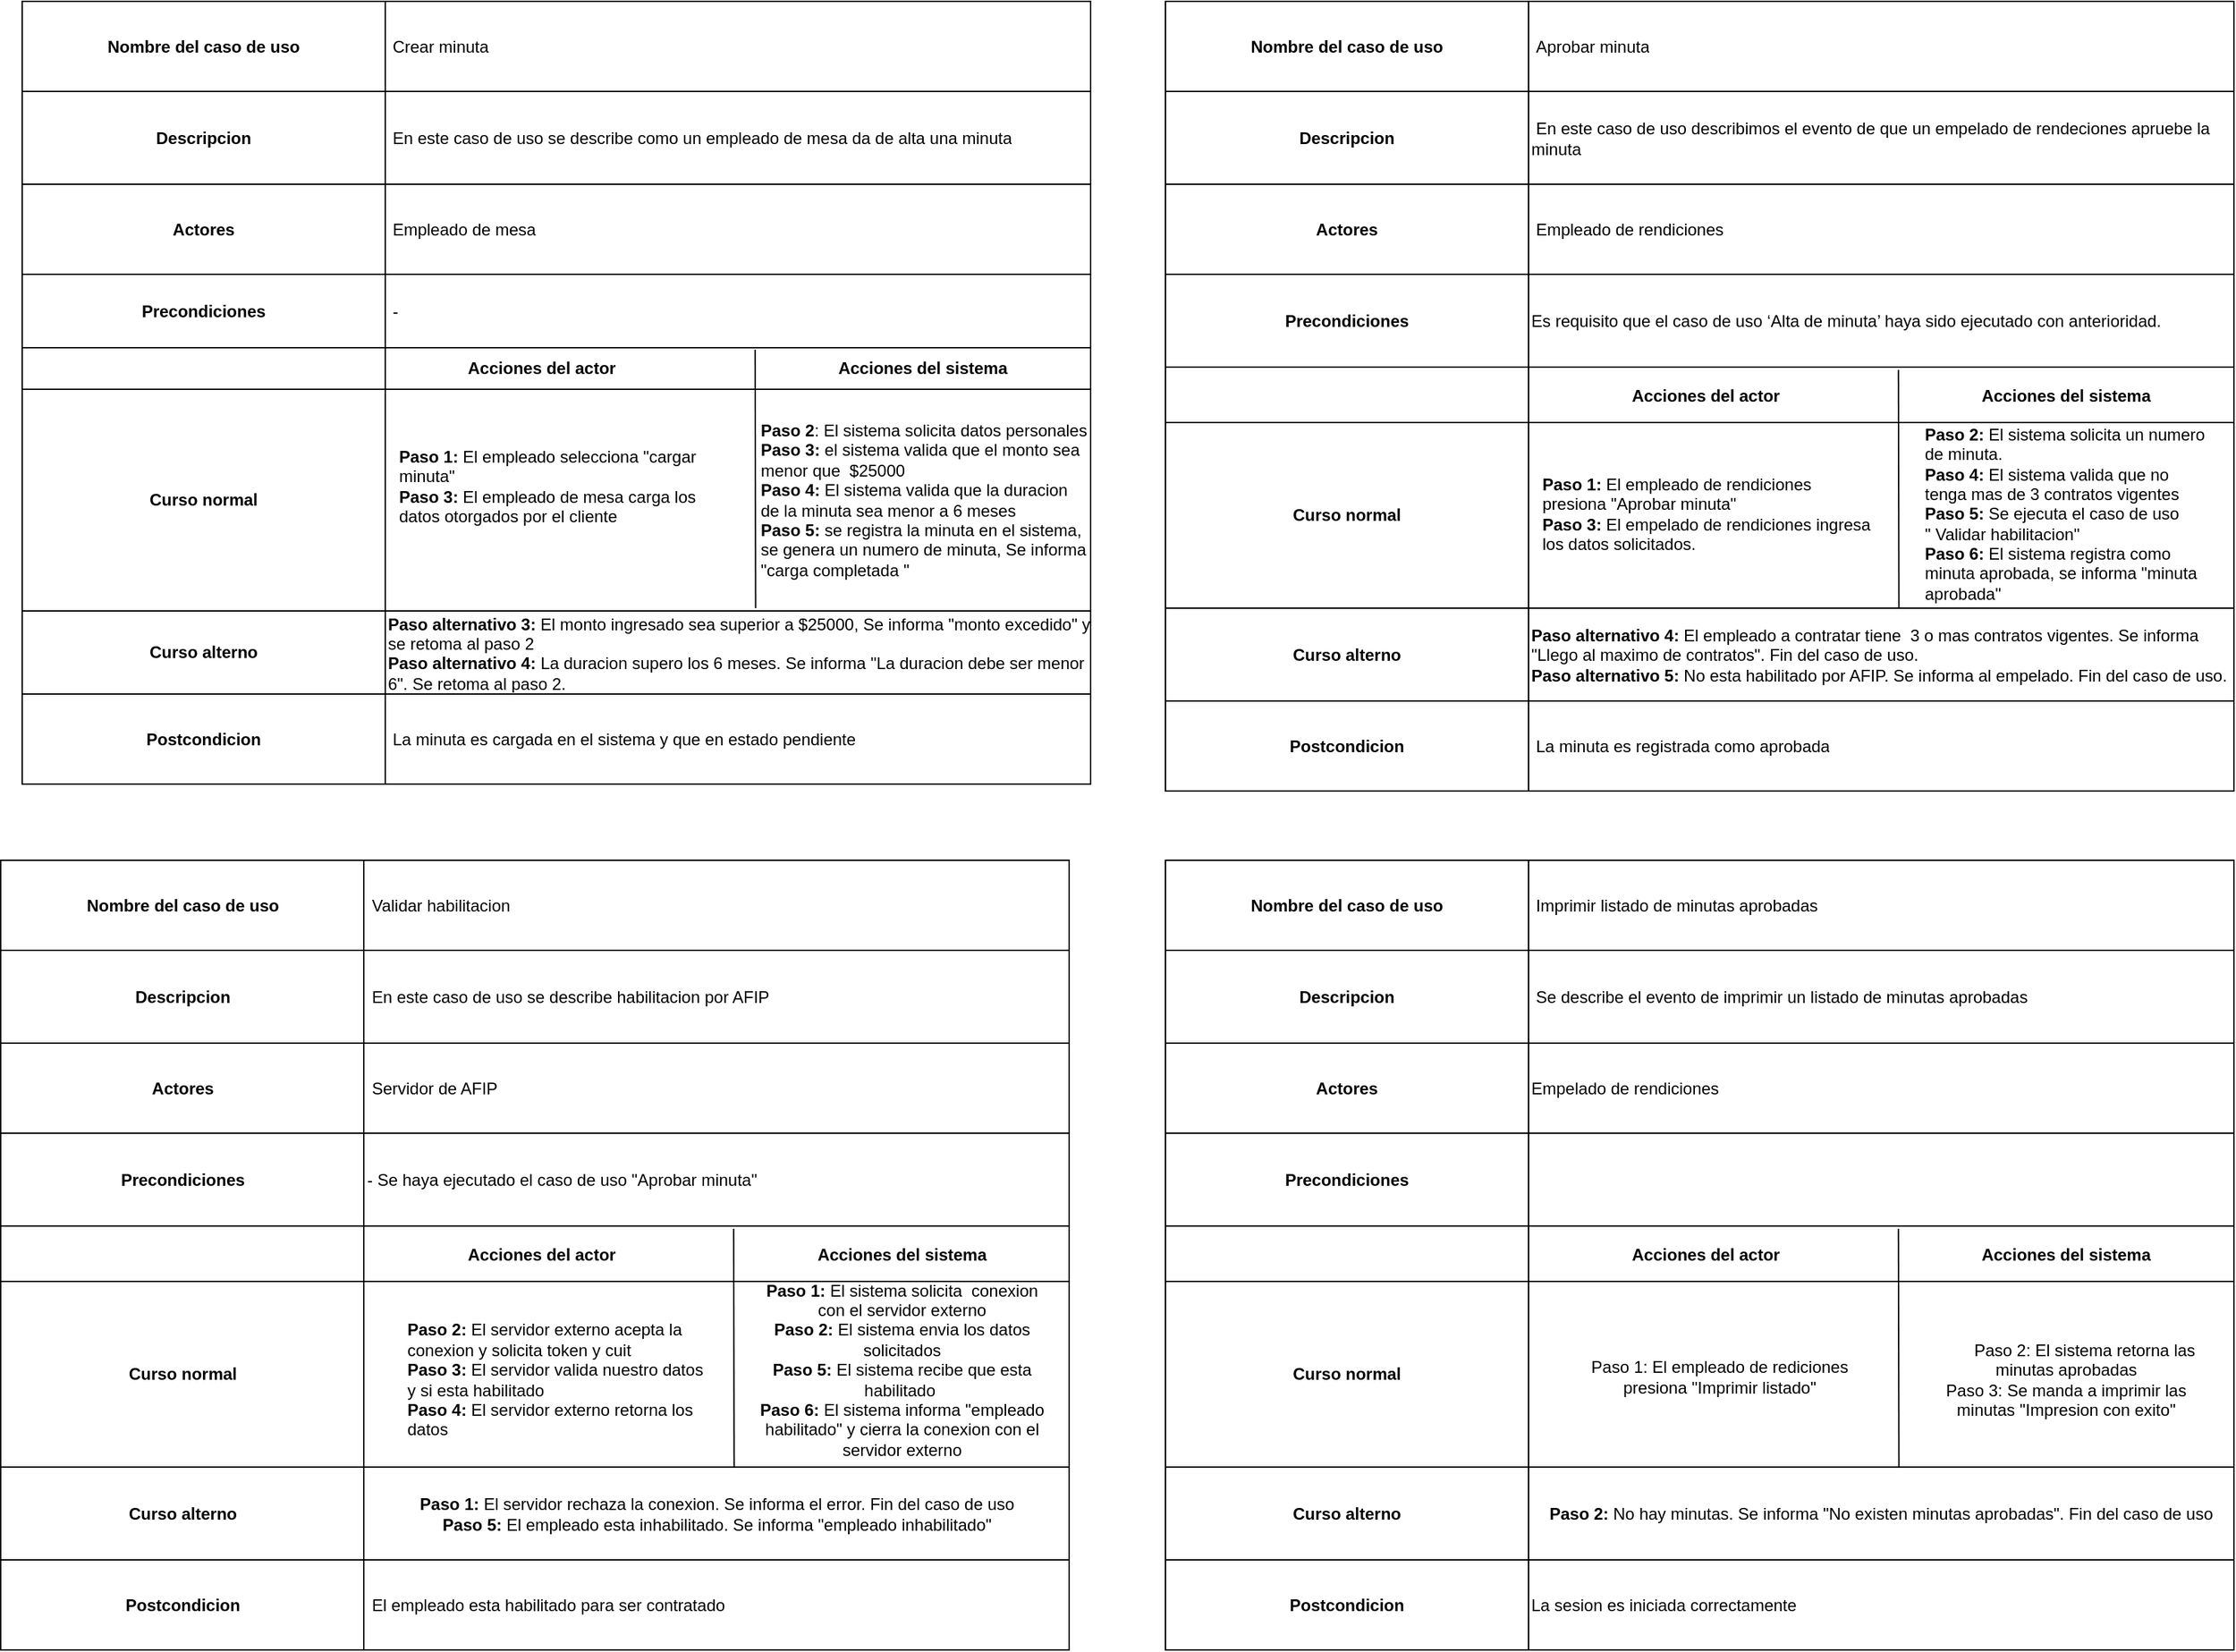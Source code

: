 <mxfile version="28.1.2">
  <diagram name="Página-1" id="QBIiaDh39jJ11OPON_oN">
    <mxGraphModel dx="705" dy="2028" grid="1" gridSize="10" guides="1" tooltips="1" connect="1" arrows="1" fold="1" page="1" pageScale="1" pageWidth="827" pageHeight="1169" math="0" shadow="0">
      <root>
        <mxCell id="0" />
        <mxCell id="1" parent="0" />
        <mxCell id="5Riz2s_thEwCbtMu6cs2-1" value="" style="shape=table;startSize=0;container=1;collapsible=0;childLayout=tableLayout;" vertex="1" parent="1">
          <mxGeometry x="30" y="-980" width="771" height="565" as="geometry" />
        </mxCell>
        <mxCell id="5Riz2s_thEwCbtMu6cs2-2" value="" style="shape=tableRow;horizontal=0;startSize=0;swimlaneHead=0;swimlaneBody=0;strokeColor=inherit;top=0;left=0;bottom=0;right=0;collapsible=0;dropTarget=0;fillColor=none;points=[[0,0.5],[1,0.5]];portConstraint=eastwest;" vertex="1" parent="5Riz2s_thEwCbtMu6cs2-1">
          <mxGeometry width="771" height="65" as="geometry" />
        </mxCell>
        <mxCell id="5Riz2s_thEwCbtMu6cs2-3" value="&lt;b&gt;Nombre del caso de uso&lt;/b&gt;" style="shape=partialRectangle;html=1;whiteSpace=wrap;connectable=0;strokeColor=inherit;overflow=hidden;fillColor=none;top=0;left=0;bottom=0;right=0;pointerEvents=1;" vertex="1" parent="5Riz2s_thEwCbtMu6cs2-2">
          <mxGeometry width="262" height="65" as="geometry">
            <mxRectangle width="262" height="65" as="alternateBounds" />
          </mxGeometry>
        </mxCell>
        <mxCell id="5Riz2s_thEwCbtMu6cs2-4" value="&amp;nbsp;Crear minuta" style="shape=partialRectangle;html=1;whiteSpace=wrap;connectable=0;strokeColor=inherit;overflow=hidden;fillColor=none;top=0;left=0;bottom=0;right=0;pointerEvents=1;align=left;" vertex="1" parent="5Riz2s_thEwCbtMu6cs2-2">
          <mxGeometry x="262" width="509" height="65" as="geometry">
            <mxRectangle width="509" height="65" as="alternateBounds" />
          </mxGeometry>
        </mxCell>
        <mxCell id="5Riz2s_thEwCbtMu6cs2-5" value="" style="shape=tableRow;horizontal=0;startSize=0;swimlaneHead=0;swimlaneBody=0;strokeColor=inherit;top=0;left=0;bottom=0;right=0;collapsible=0;dropTarget=0;fillColor=none;points=[[0,0.5],[1,0.5]];portConstraint=eastwest;" vertex="1" parent="5Riz2s_thEwCbtMu6cs2-1">
          <mxGeometry y="65" width="771" height="67" as="geometry" />
        </mxCell>
        <mxCell id="5Riz2s_thEwCbtMu6cs2-6" value="&lt;b&gt;Descripcion&lt;/b&gt;" style="shape=partialRectangle;html=1;whiteSpace=wrap;connectable=0;strokeColor=inherit;overflow=hidden;fillColor=none;top=0;left=0;bottom=0;right=0;pointerEvents=1;" vertex="1" parent="5Riz2s_thEwCbtMu6cs2-5">
          <mxGeometry width="262" height="67" as="geometry">
            <mxRectangle width="262" height="67" as="alternateBounds" />
          </mxGeometry>
        </mxCell>
        <mxCell id="5Riz2s_thEwCbtMu6cs2-7" value="&amp;nbsp;En este caso de uso se describe como un empleado de mesa da de alta una minuta" style="shape=partialRectangle;html=1;whiteSpace=wrap;connectable=0;strokeColor=inherit;overflow=hidden;fillColor=none;top=0;left=0;bottom=0;right=0;pointerEvents=1;align=left;" vertex="1" parent="5Riz2s_thEwCbtMu6cs2-5">
          <mxGeometry x="262" width="509" height="67" as="geometry">
            <mxRectangle width="509" height="67" as="alternateBounds" />
          </mxGeometry>
        </mxCell>
        <mxCell id="5Riz2s_thEwCbtMu6cs2-8" value="" style="shape=tableRow;horizontal=0;startSize=0;swimlaneHead=0;swimlaneBody=0;strokeColor=inherit;top=0;left=0;bottom=0;right=0;collapsible=0;dropTarget=0;fillColor=none;points=[[0,0.5],[1,0.5]];portConstraint=eastwest;" vertex="1" parent="5Riz2s_thEwCbtMu6cs2-1">
          <mxGeometry y="132" width="771" height="65" as="geometry" />
        </mxCell>
        <mxCell id="5Riz2s_thEwCbtMu6cs2-9" value="&lt;b&gt;Actores&lt;/b&gt;" style="shape=partialRectangle;html=1;whiteSpace=wrap;connectable=0;strokeColor=inherit;overflow=hidden;fillColor=none;top=0;left=0;bottom=0;right=0;pointerEvents=1;" vertex="1" parent="5Riz2s_thEwCbtMu6cs2-8">
          <mxGeometry width="262" height="65" as="geometry">
            <mxRectangle width="262" height="65" as="alternateBounds" />
          </mxGeometry>
        </mxCell>
        <mxCell id="5Riz2s_thEwCbtMu6cs2-10" value="&amp;nbsp;Empleado de mesa" style="shape=partialRectangle;html=1;whiteSpace=wrap;connectable=0;strokeColor=inherit;overflow=hidden;fillColor=none;top=0;left=0;bottom=0;right=0;pointerEvents=1;align=left;" vertex="1" parent="5Riz2s_thEwCbtMu6cs2-8">
          <mxGeometry x="262" width="509" height="65" as="geometry">
            <mxRectangle width="509" height="65" as="alternateBounds" />
          </mxGeometry>
        </mxCell>
        <mxCell id="5Riz2s_thEwCbtMu6cs2-11" value="" style="shape=tableRow;horizontal=0;startSize=0;swimlaneHead=0;swimlaneBody=0;strokeColor=inherit;top=0;left=0;bottom=0;right=0;collapsible=0;dropTarget=0;fillColor=none;points=[[0,0.5],[1,0.5]];portConstraint=eastwest;" vertex="1" parent="5Riz2s_thEwCbtMu6cs2-1">
          <mxGeometry y="197" width="771" height="53" as="geometry" />
        </mxCell>
        <mxCell id="5Riz2s_thEwCbtMu6cs2-12" value="&lt;b&gt;Precondiciones&lt;/b&gt;" style="shape=partialRectangle;html=1;whiteSpace=wrap;connectable=0;strokeColor=inherit;overflow=hidden;fillColor=none;top=0;left=0;bottom=0;right=0;pointerEvents=1;" vertex="1" parent="5Riz2s_thEwCbtMu6cs2-11">
          <mxGeometry width="262" height="53" as="geometry">
            <mxRectangle width="262" height="53" as="alternateBounds" />
          </mxGeometry>
        </mxCell>
        <mxCell id="5Riz2s_thEwCbtMu6cs2-13" value="&amp;nbsp;-" style="shape=partialRectangle;html=1;whiteSpace=wrap;connectable=0;strokeColor=inherit;overflow=hidden;fillColor=none;top=0;left=0;bottom=0;right=0;pointerEvents=1;align=left;" vertex="1" parent="5Riz2s_thEwCbtMu6cs2-11">
          <mxGeometry x="262" width="509" height="53" as="geometry">
            <mxRectangle width="509" height="53" as="alternateBounds" />
          </mxGeometry>
        </mxCell>
        <mxCell id="5Riz2s_thEwCbtMu6cs2-14" value="" style="shape=tableRow;horizontal=0;startSize=0;swimlaneHead=0;swimlaneBody=0;strokeColor=inherit;top=0;left=0;bottom=0;right=0;collapsible=0;dropTarget=0;fillColor=none;points=[[0,0.5],[1,0.5]];portConstraint=eastwest;" vertex="1" parent="5Riz2s_thEwCbtMu6cs2-1">
          <mxGeometry y="250" width="771" height="30" as="geometry" />
        </mxCell>
        <mxCell id="5Riz2s_thEwCbtMu6cs2-15" value="" style="shape=partialRectangle;html=1;whiteSpace=wrap;connectable=0;strokeColor=inherit;overflow=hidden;fillColor=none;top=0;left=0;bottom=0;right=0;pointerEvents=1;" vertex="1" parent="5Riz2s_thEwCbtMu6cs2-14">
          <mxGeometry width="262" height="30" as="geometry">
            <mxRectangle width="262" height="30" as="alternateBounds" />
          </mxGeometry>
        </mxCell>
        <mxCell id="5Riz2s_thEwCbtMu6cs2-16" value="" style="shape=partialRectangle;html=1;whiteSpace=wrap;connectable=0;strokeColor=inherit;overflow=hidden;fillColor=none;top=0;left=0;bottom=0;right=0;pointerEvents=1;" vertex="1" parent="5Riz2s_thEwCbtMu6cs2-14">
          <mxGeometry x="262" width="509" height="30" as="geometry">
            <mxRectangle width="509" height="30" as="alternateBounds" />
          </mxGeometry>
        </mxCell>
        <mxCell id="5Riz2s_thEwCbtMu6cs2-17" value="" style="endArrow=none;html=1;rounded=0;exitX=0.704;exitY=0.998;exitDx=0;exitDy=0;exitPerimeter=0;entryX=0.686;entryY=0.05;entryDx=0;entryDy=0;entryPerimeter=0;" edge="1" parent="5Riz2s_thEwCbtMu6cs2-1" target="5Riz2s_thEwCbtMu6cs2-14">
          <mxGeometry width="50" height="50" relative="1" as="geometry">
            <mxPoint x="529.254" y="438.002" as="sourcePoint" />
            <mxPoint x="520.002" y="306.27" as="targetPoint" />
          </mxGeometry>
        </mxCell>
        <mxCell id="5Riz2s_thEwCbtMu6cs2-18" value="" style="shape=tableRow;horizontal=0;startSize=0;swimlaneHead=0;swimlaneBody=0;strokeColor=inherit;top=0;left=0;bottom=0;right=0;collapsible=0;dropTarget=0;fillColor=none;points=[[0,0.5],[1,0.5]];portConstraint=eastwest;" vertex="1" parent="5Riz2s_thEwCbtMu6cs2-1">
          <mxGeometry y="280" width="771" height="160" as="geometry" />
        </mxCell>
        <mxCell id="5Riz2s_thEwCbtMu6cs2-19" value="&lt;b&gt;Curso normal&lt;/b&gt;" style="shape=partialRectangle;html=1;whiteSpace=wrap;connectable=0;strokeColor=inherit;overflow=hidden;fillColor=none;top=0;left=0;bottom=0;right=0;pointerEvents=1;" vertex="1" parent="5Riz2s_thEwCbtMu6cs2-18">
          <mxGeometry width="262" height="160" as="geometry">
            <mxRectangle width="262" height="160" as="alternateBounds" />
          </mxGeometry>
        </mxCell>
        <mxCell id="5Riz2s_thEwCbtMu6cs2-20" value="&lt;table&gt;&lt;tbody&gt;&lt;tr&gt;&lt;td&gt;&lt;br&gt;&lt;/td&gt;&lt;td&gt;&lt;br&gt;&lt;/td&gt;&lt;/tr&gt;&lt;/tbody&gt;&lt;/table&gt;" style="shape=partialRectangle;html=1;whiteSpace=wrap;connectable=0;strokeColor=inherit;overflow=hidden;fillColor=none;top=0;left=0;bottom=0;right=0;pointerEvents=1;" vertex="1" parent="5Riz2s_thEwCbtMu6cs2-18">
          <mxGeometry x="262" width="509" height="160" as="geometry">
            <mxRectangle width="509" height="160" as="alternateBounds" />
          </mxGeometry>
        </mxCell>
        <mxCell id="5Riz2s_thEwCbtMu6cs2-21" value="" style="shape=tableRow;horizontal=0;startSize=0;swimlaneHead=0;swimlaneBody=0;strokeColor=inherit;top=0;left=0;bottom=0;right=0;collapsible=0;dropTarget=0;fillColor=none;points=[[0,0.5],[1,0.5]];portConstraint=eastwest;" vertex="1" parent="5Riz2s_thEwCbtMu6cs2-1">
          <mxGeometry y="440" width="771" height="60" as="geometry" />
        </mxCell>
        <mxCell id="5Riz2s_thEwCbtMu6cs2-22" value="&lt;b&gt;Curso alterno&lt;/b&gt;" style="shape=partialRectangle;html=1;whiteSpace=wrap;connectable=0;strokeColor=inherit;overflow=hidden;fillColor=none;top=0;left=0;bottom=0;right=0;pointerEvents=1;" vertex="1" parent="5Riz2s_thEwCbtMu6cs2-21">
          <mxGeometry width="262" height="60" as="geometry">
            <mxRectangle width="262" height="60" as="alternateBounds" />
          </mxGeometry>
        </mxCell>
        <mxCell id="5Riz2s_thEwCbtMu6cs2-23" value="&lt;b&gt;Paso alternativo 3: &lt;/b&gt;El monto ingresado sea superior a $25000, Se informa &quot;monto excedido&quot; y se retoma al paso 2&lt;br&gt;&lt;b&gt;Paso alternativo 4:&lt;/b&gt;&lt;b&gt;&amp;nbsp;&lt;/b&gt;La duracion supero los 6 meses. Se informa &quot;La duracion debe ser menor 6&quot;. Se retoma al paso 2." style="shape=partialRectangle;html=1;whiteSpace=wrap;connectable=0;strokeColor=inherit;overflow=hidden;fillColor=none;top=0;left=0;bottom=0;right=0;pointerEvents=1;align=left;" vertex="1" parent="5Riz2s_thEwCbtMu6cs2-21">
          <mxGeometry x="262" width="509" height="60" as="geometry">
            <mxRectangle width="509" height="60" as="alternateBounds" />
          </mxGeometry>
        </mxCell>
        <mxCell id="5Riz2s_thEwCbtMu6cs2-24" value="" style="shape=tableRow;horizontal=0;startSize=0;swimlaneHead=0;swimlaneBody=0;strokeColor=inherit;top=0;left=0;bottom=0;right=0;collapsible=0;dropTarget=0;fillColor=none;points=[[0,0.5],[1,0.5]];portConstraint=eastwest;" vertex="1" parent="5Riz2s_thEwCbtMu6cs2-1">
          <mxGeometry y="500" width="771" height="65" as="geometry" />
        </mxCell>
        <mxCell id="5Riz2s_thEwCbtMu6cs2-25" value="&lt;b&gt;Postcondicion&lt;/b&gt;" style="shape=partialRectangle;html=1;whiteSpace=wrap;connectable=0;strokeColor=inherit;overflow=hidden;fillColor=none;top=0;left=0;bottom=0;right=0;pointerEvents=1;" vertex="1" parent="5Riz2s_thEwCbtMu6cs2-24">
          <mxGeometry width="262" height="65" as="geometry">
            <mxRectangle width="262" height="65" as="alternateBounds" />
          </mxGeometry>
        </mxCell>
        <mxCell id="5Riz2s_thEwCbtMu6cs2-26" value="&amp;nbsp;La minuta es cargada en el sistema y que en estado pendiente&amp;nbsp;" style="shape=partialRectangle;html=1;whiteSpace=wrap;connectable=0;strokeColor=inherit;overflow=hidden;fillColor=none;top=0;left=0;bottom=0;right=0;pointerEvents=1;align=left;" vertex="1" parent="5Riz2s_thEwCbtMu6cs2-24">
          <mxGeometry x="262" width="509" height="65" as="geometry">
            <mxRectangle width="509" height="65" as="alternateBounds" />
          </mxGeometry>
        </mxCell>
        <mxCell id="5Riz2s_thEwCbtMu6cs2-27" value="&lt;b&gt;Acciones del actor&lt;/b&gt;" style="text;html=1;align=center;verticalAlign=middle;whiteSpace=wrap;rounded=0;movable=1;resizable=1;rotatable=1;deletable=1;editable=1;locked=0;connectable=1;" vertex="1" parent="1">
          <mxGeometry x="314.5" y="-730" width="180" height="30" as="geometry" />
        </mxCell>
        <mxCell id="5Riz2s_thEwCbtMu6cs2-28" value="&lt;b&gt;Acciones del sistema&lt;/b&gt;" style="text;html=1;align=center;verticalAlign=middle;whiteSpace=wrap;rounded=0;movable=1;resizable=1;rotatable=1;deletable=1;editable=1;locked=0;connectable=1;" vertex="1" parent="1">
          <mxGeometry x="600" y="-730" width="160" height="30" as="geometry" />
        </mxCell>
        <mxCell id="5Riz2s_thEwCbtMu6cs2-55" value="" style="shape=table;startSize=0;container=1;collapsible=0;childLayout=tableLayout;" vertex="1" parent="1">
          <mxGeometry x="14.5" y="-360" width="771" height="570" as="geometry" />
        </mxCell>
        <mxCell id="5Riz2s_thEwCbtMu6cs2-56" value="" style="shape=tableRow;horizontal=0;startSize=0;swimlaneHead=0;swimlaneBody=0;strokeColor=inherit;top=0;left=0;bottom=0;right=0;collapsible=0;dropTarget=0;fillColor=none;points=[[0,0.5],[1,0.5]];portConstraint=eastwest;" vertex="1" parent="5Riz2s_thEwCbtMu6cs2-55">
          <mxGeometry width="771" height="65" as="geometry" />
        </mxCell>
        <mxCell id="5Riz2s_thEwCbtMu6cs2-57" value="&lt;b&gt;Nombre del caso de uso&lt;/b&gt;" style="shape=partialRectangle;html=1;whiteSpace=wrap;connectable=0;strokeColor=inherit;overflow=hidden;fillColor=none;top=0;left=0;bottom=0;right=0;pointerEvents=1;" vertex="1" parent="5Riz2s_thEwCbtMu6cs2-56">
          <mxGeometry width="262" height="65" as="geometry">
            <mxRectangle width="262" height="65" as="alternateBounds" />
          </mxGeometry>
        </mxCell>
        <mxCell id="5Riz2s_thEwCbtMu6cs2-58" value="&amp;nbsp;Validar habilitacion" style="shape=partialRectangle;html=1;whiteSpace=wrap;connectable=0;strokeColor=inherit;overflow=hidden;fillColor=none;top=0;left=0;bottom=0;right=0;pointerEvents=1;align=left;" vertex="1" parent="5Riz2s_thEwCbtMu6cs2-56">
          <mxGeometry x="262" width="509" height="65" as="geometry">
            <mxRectangle width="509" height="65" as="alternateBounds" />
          </mxGeometry>
        </mxCell>
        <mxCell id="5Riz2s_thEwCbtMu6cs2-59" value="" style="shape=tableRow;horizontal=0;startSize=0;swimlaneHead=0;swimlaneBody=0;strokeColor=inherit;top=0;left=0;bottom=0;right=0;collapsible=0;dropTarget=0;fillColor=none;points=[[0,0.5],[1,0.5]];portConstraint=eastwest;" vertex="1" parent="5Riz2s_thEwCbtMu6cs2-55">
          <mxGeometry y="65" width="771" height="67" as="geometry" />
        </mxCell>
        <mxCell id="5Riz2s_thEwCbtMu6cs2-60" value="&lt;b&gt;Descripcion&lt;/b&gt;" style="shape=partialRectangle;html=1;whiteSpace=wrap;connectable=0;strokeColor=inherit;overflow=hidden;fillColor=none;top=0;left=0;bottom=0;right=0;pointerEvents=1;" vertex="1" parent="5Riz2s_thEwCbtMu6cs2-59">
          <mxGeometry width="262" height="67" as="geometry">
            <mxRectangle width="262" height="67" as="alternateBounds" />
          </mxGeometry>
        </mxCell>
        <mxCell id="5Riz2s_thEwCbtMu6cs2-61" value="&amp;nbsp;En este caso de uso se describe habilitacion por AFIP" style="shape=partialRectangle;html=1;whiteSpace=wrap;connectable=0;strokeColor=inherit;overflow=hidden;fillColor=none;top=0;left=0;bottom=0;right=0;pointerEvents=1;align=left;" vertex="1" parent="5Riz2s_thEwCbtMu6cs2-59">
          <mxGeometry x="262" width="509" height="67" as="geometry">
            <mxRectangle width="509" height="67" as="alternateBounds" />
          </mxGeometry>
        </mxCell>
        <mxCell id="5Riz2s_thEwCbtMu6cs2-62" value="" style="shape=tableRow;horizontal=0;startSize=0;swimlaneHead=0;swimlaneBody=0;strokeColor=inherit;top=0;left=0;bottom=0;right=0;collapsible=0;dropTarget=0;fillColor=none;points=[[0,0.5],[1,0.5]];portConstraint=eastwest;" vertex="1" parent="5Riz2s_thEwCbtMu6cs2-55">
          <mxGeometry y="132" width="771" height="65" as="geometry" />
        </mxCell>
        <mxCell id="5Riz2s_thEwCbtMu6cs2-63" value="&lt;b&gt;Actores&lt;/b&gt;" style="shape=partialRectangle;html=1;whiteSpace=wrap;connectable=0;strokeColor=inherit;overflow=hidden;fillColor=none;top=0;left=0;bottom=0;right=0;pointerEvents=1;" vertex="1" parent="5Riz2s_thEwCbtMu6cs2-62">
          <mxGeometry width="262" height="65" as="geometry">
            <mxRectangle width="262" height="65" as="alternateBounds" />
          </mxGeometry>
        </mxCell>
        <mxCell id="5Riz2s_thEwCbtMu6cs2-64" value="&amp;nbsp;Servidor de AFIP" style="shape=partialRectangle;html=1;whiteSpace=wrap;connectable=0;strokeColor=inherit;overflow=hidden;fillColor=none;top=0;left=0;bottom=0;right=0;pointerEvents=1;align=left;" vertex="1" parent="5Riz2s_thEwCbtMu6cs2-62">
          <mxGeometry x="262" width="509" height="65" as="geometry">
            <mxRectangle width="509" height="65" as="alternateBounds" />
          </mxGeometry>
        </mxCell>
        <mxCell id="5Riz2s_thEwCbtMu6cs2-65" value="" style="shape=tableRow;horizontal=0;startSize=0;swimlaneHead=0;swimlaneBody=0;strokeColor=inherit;top=0;left=0;bottom=0;right=0;collapsible=0;dropTarget=0;fillColor=none;points=[[0,0.5],[1,0.5]];portConstraint=eastwest;" vertex="1" parent="5Riz2s_thEwCbtMu6cs2-55">
          <mxGeometry y="197" width="771" height="67" as="geometry" />
        </mxCell>
        <mxCell id="5Riz2s_thEwCbtMu6cs2-66" value="&lt;b&gt;Precondiciones&lt;/b&gt;" style="shape=partialRectangle;html=1;whiteSpace=wrap;connectable=0;strokeColor=inherit;overflow=hidden;fillColor=none;top=0;left=0;bottom=0;right=0;pointerEvents=1;" vertex="1" parent="5Riz2s_thEwCbtMu6cs2-65">
          <mxGeometry width="262" height="67" as="geometry">
            <mxRectangle width="262" height="67" as="alternateBounds" />
          </mxGeometry>
        </mxCell>
        <mxCell id="5Riz2s_thEwCbtMu6cs2-67" value="- Se haya ejecutado el caso de uso &quot;Aprobar minuta&quot;" style="shape=partialRectangle;html=1;whiteSpace=wrap;connectable=0;strokeColor=inherit;overflow=hidden;fillColor=none;top=0;left=0;bottom=0;right=0;pointerEvents=1;align=left;" vertex="1" parent="5Riz2s_thEwCbtMu6cs2-65">
          <mxGeometry x="262" width="509" height="67" as="geometry">
            <mxRectangle width="509" height="67" as="alternateBounds" />
          </mxGeometry>
        </mxCell>
        <mxCell id="5Riz2s_thEwCbtMu6cs2-68" value="" style="shape=tableRow;horizontal=0;startSize=0;swimlaneHead=0;swimlaneBody=0;strokeColor=inherit;top=0;left=0;bottom=0;right=0;collapsible=0;dropTarget=0;fillColor=none;points=[[0,0.5],[1,0.5]];portConstraint=eastwest;" vertex="1" parent="5Riz2s_thEwCbtMu6cs2-55">
          <mxGeometry y="264" width="771" height="40" as="geometry" />
        </mxCell>
        <mxCell id="5Riz2s_thEwCbtMu6cs2-69" value="" style="shape=partialRectangle;html=1;whiteSpace=wrap;connectable=0;strokeColor=inherit;overflow=hidden;fillColor=none;top=0;left=0;bottom=0;right=0;pointerEvents=1;" vertex="1" parent="5Riz2s_thEwCbtMu6cs2-68">
          <mxGeometry width="262" height="40" as="geometry">
            <mxRectangle width="262" height="40" as="alternateBounds" />
          </mxGeometry>
        </mxCell>
        <mxCell id="5Riz2s_thEwCbtMu6cs2-70" value="" style="shape=partialRectangle;html=1;whiteSpace=wrap;connectable=0;strokeColor=inherit;overflow=hidden;fillColor=none;top=0;left=0;bottom=0;right=0;pointerEvents=1;" vertex="1" parent="5Riz2s_thEwCbtMu6cs2-68">
          <mxGeometry x="262" width="509" height="40" as="geometry">
            <mxRectangle width="509" height="40" as="alternateBounds" />
          </mxGeometry>
        </mxCell>
        <mxCell id="5Riz2s_thEwCbtMu6cs2-71" value="" style="endArrow=none;html=1;rounded=0;exitX=0.704;exitY=0.998;exitDx=0;exitDy=0;exitPerimeter=0;entryX=0.686;entryY=0.05;entryDx=0;entryDy=0;entryPerimeter=0;" edge="1" parent="5Riz2s_thEwCbtMu6cs2-55" target="5Riz2s_thEwCbtMu6cs2-68">
          <mxGeometry width="50" height="50" relative="1" as="geometry">
            <mxPoint x="529.254" y="438.002" as="sourcePoint" />
            <mxPoint x="520.002" y="306.27" as="targetPoint" />
          </mxGeometry>
        </mxCell>
        <mxCell id="5Riz2s_thEwCbtMu6cs2-72" value="" style="shape=tableRow;horizontal=0;startSize=0;swimlaneHead=0;swimlaneBody=0;strokeColor=inherit;top=0;left=0;bottom=0;right=0;collapsible=0;dropTarget=0;fillColor=none;points=[[0,0.5],[1,0.5]];portConstraint=eastwest;" vertex="1" parent="5Riz2s_thEwCbtMu6cs2-55">
          <mxGeometry y="304" width="771" height="134" as="geometry" />
        </mxCell>
        <mxCell id="5Riz2s_thEwCbtMu6cs2-73" value="&lt;b&gt;Curso normal&lt;/b&gt;" style="shape=partialRectangle;html=1;whiteSpace=wrap;connectable=0;strokeColor=inherit;overflow=hidden;fillColor=none;top=0;left=0;bottom=0;right=0;pointerEvents=1;" vertex="1" parent="5Riz2s_thEwCbtMu6cs2-72">
          <mxGeometry width="262" height="134" as="geometry">
            <mxRectangle width="262" height="134" as="alternateBounds" />
          </mxGeometry>
        </mxCell>
        <mxCell id="5Riz2s_thEwCbtMu6cs2-74" value="&lt;table&gt;&lt;tbody&gt;&lt;tr&gt;&lt;td&gt;&lt;br&gt;&lt;/td&gt;&lt;td&gt;&lt;br&gt;&lt;/td&gt;&lt;/tr&gt;&lt;/tbody&gt;&lt;/table&gt;" style="shape=partialRectangle;html=1;whiteSpace=wrap;connectable=0;strokeColor=inherit;overflow=hidden;fillColor=none;top=0;left=0;bottom=0;right=0;pointerEvents=1;" vertex="1" parent="5Riz2s_thEwCbtMu6cs2-72">
          <mxGeometry x="262" width="509" height="134" as="geometry">
            <mxRectangle width="509" height="134" as="alternateBounds" />
          </mxGeometry>
        </mxCell>
        <mxCell id="5Riz2s_thEwCbtMu6cs2-75" value="" style="shape=tableRow;horizontal=0;startSize=0;swimlaneHead=0;swimlaneBody=0;strokeColor=inherit;top=0;left=0;bottom=0;right=0;collapsible=0;dropTarget=0;fillColor=none;points=[[0,0.5],[1,0.5]];portConstraint=eastwest;" vertex="1" parent="5Riz2s_thEwCbtMu6cs2-55">
          <mxGeometry y="438" width="771" height="67" as="geometry" />
        </mxCell>
        <mxCell id="5Riz2s_thEwCbtMu6cs2-76" value="&lt;b&gt;Curso alterno&lt;/b&gt;" style="shape=partialRectangle;html=1;whiteSpace=wrap;connectable=0;strokeColor=inherit;overflow=hidden;fillColor=none;top=0;left=0;bottom=0;right=0;pointerEvents=1;" vertex="1" parent="5Riz2s_thEwCbtMu6cs2-75">
          <mxGeometry width="262" height="67" as="geometry">
            <mxRectangle width="262" height="67" as="alternateBounds" />
          </mxGeometry>
        </mxCell>
        <mxCell id="5Riz2s_thEwCbtMu6cs2-77" value="&lt;b&gt;Paso 1: &lt;/b&gt;El servidor rechaza la conexion. Se informa el error. Fin del caso de uso&lt;div&gt;&lt;b&gt;Paso 5: &lt;/b&gt;El empleado esta inhabilitado. Se informa &quot;empleado&amp;nbsp;&lt;span style=&quot;background-color: transparent;&quot;&gt;inhabilitado&lt;/span&gt;&lt;span style=&quot;background-color: transparent; color: light-dark(rgb(0, 0, 0), rgb(255, 255, 255));&quot;&gt;&quot;&lt;/span&gt;&lt;/div&gt;" style="shape=partialRectangle;html=1;whiteSpace=wrap;connectable=0;strokeColor=inherit;overflow=hidden;fillColor=none;top=0;left=0;bottom=0;right=0;pointerEvents=1;" vertex="1" parent="5Riz2s_thEwCbtMu6cs2-75">
          <mxGeometry x="262" width="509" height="67" as="geometry">
            <mxRectangle width="509" height="67" as="alternateBounds" />
          </mxGeometry>
        </mxCell>
        <mxCell id="5Riz2s_thEwCbtMu6cs2-78" value="" style="shape=tableRow;horizontal=0;startSize=0;swimlaneHead=0;swimlaneBody=0;strokeColor=inherit;top=0;left=0;bottom=0;right=0;collapsible=0;dropTarget=0;fillColor=none;points=[[0,0.5],[1,0.5]];portConstraint=eastwest;" vertex="1" parent="5Riz2s_thEwCbtMu6cs2-55">
          <mxGeometry y="505" width="771" height="65" as="geometry" />
        </mxCell>
        <mxCell id="5Riz2s_thEwCbtMu6cs2-79" value="&lt;b&gt;Postcondicion&lt;/b&gt;" style="shape=partialRectangle;html=1;whiteSpace=wrap;connectable=0;strokeColor=inherit;overflow=hidden;fillColor=none;top=0;left=0;bottom=0;right=0;pointerEvents=1;" vertex="1" parent="5Riz2s_thEwCbtMu6cs2-78">
          <mxGeometry width="262" height="65" as="geometry">
            <mxRectangle width="262" height="65" as="alternateBounds" />
          </mxGeometry>
        </mxCell>
        <mxCell id="5Riz2s_thEwCbtMu6cs2-80" value="&amp;nbsp;El empleado esta habilitado para ser contratado" style="shape=partialRectangle;html=1;whiteSpace=wrap;connectable=0;strokeColor=inherit;overflow=hidden;fillColor=none;top=0;left=0;bottom=0;right=0;pointerEvents=1;align=left;" vertex="1" parent="5Riz2s_thEwCbtMu6cs2-78">
          <mxGeometry x="262" width="509" height="65" as="geometry">
            <mxRectangle width="509" height="65" as="alternateBounds" />
          </mxGeometry>
        </mxCell>
        <mxCell id="5Riz2s_thEwCbtMu6cs2-81" value="&lt;b&gt;Acciones del actor&lt;/b&gt;" style="text;html=1;align=center;verticalAlign=middle;whiteSpace=wrap;rounded=0;movable=1;resizable=1;rotatable=1;deletable=1;editable=1;locked=0;connectable=1;" vertex="1" parent="1">
          <mxGeometry x="314.5" y="-90" width="180" height="30" as="geometry" />
        </mxCell>
        <mxCell id="5Riz2s_thEwCbtMu6cs2-82" value="&lt;b&gt;Acciones del sistema&lt;/b&gt;" style="text;html=1;align=center;verticalAlign=middle;whiteSpace=wrap;rounded=0;movable=1;resizable=1;rotatable=1;deletable=1;editable=1;locked=0;connectable=1;" vertex="1" parent="1">
          <mxGeometry x="584.5" y="-90" width="160" height="30" as="geometry" />
        </mxCell>
        <mxCell id="5Riz2s_thEwCbtMu6cs2-83" value="" style="shape=table;startSize=0;container=1;collapsible=0;childLayout=tableLayout;" vertex="1" parent="1">
          <mxGeometry x="855" y="-360" width="771" height="570" as="geometry" />
        </mxCell>
        <mxCell id="5Riz2s_thEwCbtMu6cs2-84" value="" style="shape=tableRow;horizontal=0;startSize=0;swimlaneHead=0;swimlaneBody=0;strokeColor=inherit;top=0;left=0;bottom=0;right=0;collapsible=0;dropTarget=0;fillColor=none;points=[[0,0.5],[1,0.5]];portConstraint=eastwest;" vertex="1" parent="5Riz2s_thEwCbtMu6cs2-83">
          <mxGeometry width="771" height="65" as="geometry" />
        </mxCell>
        <mxCell id="5Riz2s_thEwCbtMu6cs2-85" value="&lt;b&gt;Nombre del caso de uso&lt;/b&gt;" style="shape=partialRectangle;html=1;whiteSpace=wrap;connectable=0;strokeColor=inherit;overflow=hidden;fillColor=none;top=0;left=0;bottom=0;right=0;pointerEvents=1;" vertex="1" parent="5Riz2s_thEwCbtMu6cs2-84">
          <mxGeometry width="262" height="65" as="geometry">
            <mxRectangle width="262" height="65" as="alternateBounds" />
          </mxGeometry>
        </mxCell>
        <mxCell id="5Riz2s_thEwCbtMu6cs2-86" value="&amp;nbsp;Imprimir listado de minutas aprobadas" style="shape=partialRectangle;html=1;whiteSpace=wrap;connectable=0;strokeColor=inherit;overflow=hidden;fillColor=none;top=0;left=0;bottom=0;right=0;pointerEvents=1;align=left;" vertex="1" parent="5Riz2s_thEwCbtMu6cs2-84">
          <mxGeometry x="262" width="509" height="65" as="geometry">
            <mxRectangle width="509" height="65" as="alternateBounds" />
          </mxGeometry>
        </mxCell>
        <mxCell id="5Riz2s_thEwCbtMu6cs2-87" value="" style="shape=tableRow;horizontal=0;startSize=0;swimlaneHead=0;swimlaneBody=0;strokeColor=inherit;top=0;left=0;bottom=0;right=0;collapsible=0;dropTarget=0;fillColor=none;points=[[0,0.5],[1,0.5]];portConstraint=eastwest;" vertex="1" parent="5Riz2s_thEwCbtMu6cs2-83">
          <mxGeometry y="65" width="771" height="67" as="geometry" />
        </mxCell>
        <mxCell id="5Riz2s_thEwCbtMu6cs2-88" value="&lt;b&gt;Descripcion&lt;/b&gt;" style="shape=partialRectangle;html=1;whiteSpace=wrap;connectable=0;strokeColor=inherit;overflow=hidden;fillColor=none;top=0;left=0;bottom=0;right=0;pointerEvents=1;" vertex="1" parent="5Riz2s_thEwCbtMu6cs2-87">
          <mxGeometry width="262" height="67" as="geometry">
            <mxRectangle width="262" height="67" as="alternateBounds" />
          </mxGeometry>
        </mxCell>
        <mxCell id="5Riz2s_thEwCbtMu6cs2-89" value="&amp;nbsp;Se describe el evento de imprimir un listado de minutas aprobadas" style="shape=partialRectangle;html=1;whiteSpace=wrap;connectable=0;strokeColor=inherit;overflow=hidden;fillColor=none;top=0;left=0;bottom=0;right=0;pointerEvents=1;align=left;" vertex="1" parent="5Riz2s_thEwCbtMu6cs2-87">
          <mxGeometry x="262" width="509" height="67" as="geometry">
            <mxRectangle width="509" height="67" as="alternateBounds" />
          </mxGeometry>
        </mxCell>
        <mxCell id="5Riz2s_thEwCbtMu6cs2-90" value="" style="shape=tableRow;horizontal=0;startSize=0;swimlaneHead=0;swimlaneBody=0;strokeColor=inherit;top=0;left=0;bottom=0;right=0;collapsible=0;dropTarget=0;fillColor=none;points=[[0,0.5],[1,0.5]];portConstraint=eastwest;" vertex="1" parent="5Riz2s_thEwCbtMu6cs2-83">
          <mxGeometry y="132" width="771" height="65" as="geometry" />
        </mxCell>
        <mxCell id="5Riz2s_thEwCbtMu6cs2-91" value="&lt;b&gt;Actores&lt;/b&gt;" style="shape=partialRectangle;html=1;whiteSpace=wrap;connectable=0;strokeColor=inherit;overflow=hidden;fillColor=none;top=0;left=0;bottom=0;right=0;pointerEvents=1;" vertex="1" parent="5Riz2s_thEwCbtMu6cs2-90">
          <mxGeometry width="262" height="65" as="geometry">
            <mxRectangle width="262" height="65" as="alternateBounds" />
          </mxGeometry>
        </mxCell>
        <mxCell id="5Riz2s_thEwCbtMu6cs2-92" value="Empelado de rendiciones" style="shape=partialRectangle;html=1;whiteSpace=wrap;connectable=0;strokeColor=inherit;overflow=hidden;fillColor=none;top=0;left=0;bottom=0;right=0;pointerEvents=1;align=left;" vertex="1" parent="5Riz2s_thEwCbtMu6cs2-90">
          <mxGeometry x="262" width="509" height="65" as="geometry">
            <mxRectangle width="509" height="65" as="alternateBounds" />
          </mxGeometry>
        </mxCell>
        <mxCell id="5Riz2s_thEwCbtMu6cs2-93" value="" style="shape=tableRow;horizontal=0;startSize=0;swimlaneHead=0;swimlaneBody=0;strokeColor=inherit;top=0;left=0;bottom=0;right=0;collapsible=0;dropTarget=0;fillColor=none;points=[[0,0.5],[1,0.5]];portConstraint=eastwest;" vertex="1" parent="5Riz2s_thEwCbtMu6cs2-83">
          <mxGeometry y="197" width="771" height="67" as="geometry" />
        </mxCell>
        <mxCell id="5Riz2s_thEwCbtMu6cs2-94" value="&lt;b&gt;Precondiciones&lt;/b&gt;" style="shape=partialRectangle;html=1;whiteSpace=wrap;connectable=0;strokeColor=inherit;overflow=hidden;fillColor=none;top=0;left=0;bottom=0;right=0;pointerEvents=1;" vertex="1" parent="5Riz2s_thEwCbtMu6cs2-93">
          <mxGeometry width="262" height="67" as="geometry">
            <mxRectangle width="262" height="67" as="alternateBounds" />
          </mxGeometry>
        </mxCell>
        <mxCell id="5Riz2s_thEwCbtMu6cs2-95" value="" style="shape=partialRectangle;html=1;whiteSpace=wrap;connectable=0;strokeColor=inherit;overflow=hidden;fillColor=none;top=0;left=0;bottom=0;right=0;pointerEvents=1;align=left;" vertex="1" parent="5Riz2s_thEwCbtMu6cs2-93">
          <mxGeometry x="262" width="509" height="67" as="geometry">
            <mxRectangle width="509" height="67" as="alternateBounds" />
          </mxGeometry>
        </mxCell>
        <mxCell id="5Riz2s_thEwCbtMu6cs2-96" value="" style="shape=tableRow;horizontal=0;startSize=0;swimlaneHead=0;swimlaneBody=0;strokeColor=inherit;top=0;left=0;bottom=0;right=0;collapsible=0;dropTarget=0;fillColor=none;points=[[0,0.5],[1,0.5]];portConstraint=eastwest;" vertex="1" parent="5Riz2s_thEwCbtMu6cs2-83">
          <mxGeometry y="264" width="771" height="40" as="geometry" />
        </mxCell>
        <mxCell id="5Riz2s_thEwCbtMu6cs2-97" value="" style="shape=partialRectangle;html=1;whiteSpace=wrap;connectable=0;strokeColor=inherit;overflow=hidden;fillColor=none;top=0;left=0;bottom=0;right=0;pointerEvents=1;" vertex="1" parent="5Riz2s_thEwCbtMu6cs2-96">
          <mxGeometry width="262" height="40" as="geometry">
            <mxRectangle width="262" height="40" as="alternateBounds" />
          </mxGeometry>
        </mxCell>
        <mxCell id="5Riz2s_thEwCbtMu6cs2-98" value="" style="shape=partialRectangle;html=1;whiteSpace=wrap;connectable=0;strokeColor=inherit;overflow=hidden;fillColor=none;top=0;left=0;bottom=0;right=0;pointerEvents=1;" vertex="1" parent="5Riz2s_thEwCbtMu6cs2-96">
          <mxGeometry x="262" width="509" height="40" as="geometry">
            <mxRectangle width="509" height="40" as="alternateBounds" />
          </mxGeometry>
        </mxCell>
        <mxCell id="5Riz2s_thEwCbtMu6cs2-99" value="" style="endArrow=none;html=1;rounded=0;exitX=0.704;exitY=0.998;exitDx=0;exitDy=0;exitPerimeter=0;entryX=0.686;entryY=0.05;entryDx=0;entryDy=0;entryPerimeter=0;" edge="1" parent="5Riz2s_thEwCbtMu6cs2-83" target="5Riz2s_thEwCbtMu6cs2-96">
          <mxGeometry width="50" height="50" relative="1" as="geometry">
            <mxPoint x="529.254" y="438.002" as="sourcePoint" />
            <mxPoint x="520.002" y="306.27" as="targetPoint" />
          </mxGeometry>
        </mxCell>
        <mxCell id="5Riz2s_thEwCbtMu6cs2-100" value="" style="shape=tableRow;horizontal=0;startSize=0;swimlaneHead=0;swimlaneBody=0;strokeColor=inherit;top=0;left=0;bottom=0;right=0;collapsible=0;dropTarget=0;fillColor=none;points=[[0,0.5],[1,0.5]];portConstraint=eastwest;" vertex="1" parent="5Riz2s_thEwCbtMu6cs2-83">
          <mxGeometry y="304" width="771" height="134" as="geometry" />
        </mxCell>
        <mxCell id="5Riz2s_thEwCbtMu6cs2-101" value="&lt;b&gt;Curso normal&lt;/b&gt;" style="shape=partialRectangle;html=1;whiteSpace=wrap;connectable=0;strokeColor=inherit;overflow=hidden;fillColor=none;top=0;left=0;bottom=0;right=0;pointerEvents=1;" vertex="1" parent="5Riz2s_thEwCbtMu6cs2-100">
          <mxGeometry width="262" height="134" as="geometry">
            <mxRectangle width="262" height="134" as="alternateBounds" />
          </mxGeometry>
        </mxCell>
        <mxCell id="5Riz2s_thEwCbtMu6cs2-102" value="&lt;table&gt;&lt;tbody&gt;&lt;tr&gt;&lt;td&gt;&lt;br&gt;&lt;/td&gt;&lt;td&gt;&lt;br&gt;&lt;/td&gt;&lt;/tr&gt;&lt;/tbody&gt;&lt;/table&gt;" style="shape=partialRectangle;html=1;whiteSpace=wrap;connectable=0;strokeColor=inherit;overflow=hidden;fillColor=none;top=0;left=0;bottom=0;right=0;pointerEvents=1;" vertex="1" parent="5Riz2s_thEwCbtMu6cs2-100">
          <mxGeometry x="262" width="509" height="134" as="geometry">
            <mxRectangle width="509" height="134" as="alternateBounds" />
          </mxGeometry>
        </mxCell>
        <mxCell id="5Riz2s_thEwCbtMu6cs2-103" value="" style="shape=tableRow;horizontal=0;startSize=0;swimlaneHead=0;swimlaneBody=0;strokeColor=inherit;top=0;left=0;bottom=0;right=0;collapsible=0;dropTarget=0;fillColor=none;points=[[0,0.5],[1,0.5]];portConstraint=eastwest;" vertex="1" parent="5Riz2s_thEwCbtMu6cs2-83">
          <mxGeometry y="438" width="771" height="67" as="geometry" />
        </mxCell>
        <mxCell id="5Riz2s_thEwCbtMu6cs2-104" value="&lt;b&gt;Curso alterno&lt;/b&gt;" style="shape=partialRectangle;html=1;whiteSpace=wrap;connectable=0;strokeColor=inherit;overflow=hidden;fillColor=none;top=0;left=0;bottom=0;right=0;pointerEvents=1;" vertex="1" parent="5Riz2s_thEwCbtMu6cs2-103">
          <mxGeometry width="262" height="67" as="geometry">
            <mxRectangle width="262" height="67" as="alternateBounds" />
          </mxGeometry>
        </mxCell>
        <mxCell id="5Riz2s_thEwCbtMu6cs2-105" value="&lt;b&gt;Paso 2: &lt;/b&gt;No hay minutas. Se informa &quot;No existen minutas aprobadas&quot;. Fin del caso de uso" style="shape=partialRectangle;html=1;whiteSpace=wrap;connectable=0;strokeColor=inherit;overflow=hidden;fillColor=none;top=0;left=0;bottom=0;right=0;pointerEvents=1;" vertex="1" parent="5Riz2s_thEwCbtMu6cs2-103">
          <mxGeometry x="262" width="509" height="67" as="geometry">
            <mxRectangle width="509" height="67" as="alternateBounds" />
          </mxGeometry>
        </mxCell>
        <mxCell id="5Riz2s_thEwCbtMu6cs2-106" value="" style="shape=tableRow;horizontal=0;startSize=0;swimlaneHead=0;swimlaneBody=0;strokeColor=inherit;top=0;left=0;bottom=0;right=0;collapsible=0;dropTarget=0;fillColor=none;points=[[0,0.5],[1,0.5]];portConstraint=eastwest;" vertex="1" parent="5Riz2s_thEwCbtMu6cs2-83">
          <mxGeometry y="505" width="771" height="65" as="geometry" />
        </mxCell>
        <mxCell id="5Riz2s_thEwCbtMu6cs2-107" value="&lt;b&gt;Postcondicion&lt;/b&gt;" style="shape=partialRectangle;html=1;whiteSpace=wrap;connectable=0;strokeColor=inherit;overflow=hidden;fillColor=none;top=0;left=0;bottom=0;right=0;pointerEvents=1;" vertex="1" parent="5Riz2s_thEwCbtMu6cs2-106">
          <mxGeometry width="262" height="65" as="geometry">
            <mxRectangle width="262" height="65" as="alternateBounds" />
          </mxGeometry>
        </mxCell>
        <mxCell id="5Riz2s_thEwCbtMu6cs2-108" value="La sesion es iniciada correctamente" style="shape=partialRectangle;html=1;whiteSpace=wrap;connectable=0;strokeColor=inherit;overflow=hidden;fillColor=none;top=0;left=0;bottom=0;right=0;pointerEvents=1;align=left;" vertex="1" parent="5Riz2s_thEwCbtMu6cs2-106">
          <mxGeometry x="262" width="509" height="65" as="geometry">
            <mxRectangle width="509" height="65" as="alternateBounds" />
          </mxGeometry>
        </mxCell>
        <mxCell id="5Riz2s_thEwCbtMu6cs2-109" value="&lt;b&gt;Acciones del actor&lt;/b&gt;" style="text;html=1;align=center;verticalAlign=middle;whiteSpace=wrap;rounded=0;movable=1;resizable=1;rotatable=1;deletable=1;editable=1;locked=0;connectable=1;" vertex="1" parent="1">
          <mxGeometry x="1155" y="-90" width="180" height="30" as="geometry" />
        </mxCell>
        <mxCell id="5Riz2s_thEwCbtMu6cs2-110" value="&lt;b&gt;Acciones del sistema&lt;/b&gt;" style="text;html=1;align=center;verticalAlign=middle;whiteSpace=wrap;rounded=0;movable=1;resizable=1;rotatable=1;deletable=1;editable=1;locked=0;connectable=1;" vertex="1" parent="1">
          <mxGeometry x="1425" y="-90" width="160" height="30" as="geometry" />
        </mxCell>
        <mxCell id="5Riz2s_thEwCbtMu6cs2-111" value="" style="shape=table;startSize=0;container=1;collapsible=0;childLayout=tableLayout;" vertex="1" parent="1">
          <mxGeometry x="855" y="-980" width="771" height="570" as="geometry" />
        </mxCell>
        <mxCell id="5Riz2s_thEwCbtMu6cs2-112" value="" style="shape=tableRow;horizontal=0;startSize=0;swimlaneHead=0;swimlaneBody=0;strokeColor=inherit;top=0;left=0;bottom=0;right=0;collapsible=0;dropTarget=0;fillColor=none;points=[[0,0.5],[1,0.5]];portConstraint=eastwest;" vertex="1" parent="5Riz2s_thEwCbtMu6cs2-111">
          <mxGeometry width="771" height="65" as="geometry" />
        </mxCell>
        <mxCell id="5Riz2s_thEwCbtMu6cs2-113" value="&lt;b&gt;Nombre del caso de uso&lt;/b&gt;" style="shape=partialRectangle;html=1;whiteSpace=wrap;connectable=0;strokeColor=inherit;overflow=hidden;fillColor=none;top=0;left=0;bottom=0;right=0;pointerEvents=1;" vertex="1" parent="5Riz2s_thEwCbtMu6cs2-112">
          <mxGeometry width="262" height="65" as="geometry">
            <mxRectangle width="262" height="65" as="alternateBounds" />
          </mxGeometry>
        </mxCell>
        <mxCell id="5Riz2s_thEwCbtMu6cs2-114" value="&amp;nbsp;Aprobar minuta" style="shape=partialRectangle;html=1;whiteSpace=wrap;connectable=0;strokeColor=inherit;overflow=hidden;fillColor=none;top=0;left=0;bottom=0;right=0;pointerEvents=1;align=left;" vertex="1" parent="5Riz2s_thEwCbtMu6cs2-112">
          <mxGeometry x="262" width="509" height="65" as="geometry">
            <mxRectangle width="509" height="65" as="alternateBounds" />
          </mxGeometry>
        </mxCell>
        <mxCell id="5Riz2s_thEwCbtMu6cs2-115" value="" style="shape=tableRow;horizontal=0;startSize=0;swimlaneHead=0;swimlaneBody=0;strokeColor=inherit;top=0;left=0;bottom=0;right=0;collapsible=0;dropTarget=0;fillColor=none;points=[[0,0.5],[1,0.5]];portConstraint=eastwest;" vertex="1" parent="5Riz2s_thEwCbtMu6cs2-111">
          <mxGeometry y="65" width="771" height="67" as="geometry" />
        </mxCell>
        <mxCell id="5Riz2s_thEwCbtMu6cs2-116" value="&lt;b&gt;Descripcion&lt;/b&gt;" style="shape=partialRectangle;html=1;whiteSpace=wrap;connectable=0;strokeColor=inherit;overflow=hidden;fillColor=none;top=0;left=0;bottom=0;right=0;pointerEvents=1;" vertex="1" parent="5Riz2s_thEwCbtMu6cs2-115">
          <mxGeometry width="262" height="67" as="geometry">
            <mxRectangle width="262" height="67" as="alternateBounds" />
          </mxGeometry>
        </mxCell>
        <mxCell id="5Riz2s_thEwCbtMu6cs2-117" value="&amp;nbsp;En este caso de uso describimos el evento de que un empelado de rendeciones apruebe la minuta" style="shape=partialRectangle;html=1;whiteSpace=wrap;connectable=0;strokeColor=inherit;overflow=hidden;fillColor=none;top=0;left=0;bottom=0;right=0;pointerEvents=1;align=left;" vertex="1" parent="5Riz2s_thEwCbtMu6cs2-115">
          <mxGeometry x="262" width="509" height="67" as="geometry">
            <mxRectangle width="509" height="67" as="alternateBounds" />
          </mxGeometry>
        </mxCell>
        <mxCell id="5Riz2s_thEwCbtMu6cs2-118" value="" style="shape=tableRow;horizontal=0;startSize=0;swimlaneHead=0;swimlaneBody=0;strokeColor=inherit;top=0;left=0;bottom=0;right=0;collapsible=0;dropTarget=0;fillColor=none;points=[[0,0.5],[1,0.5]];portConstraint=eastwest;" vertex="1" parent="5Riz2s_thEwCbtMu6cs2-111">
          <mxGeometry y="132" width="771" height="65" as="geometry" />
        </mxCell>
        <mxCell id="5Riz2s_thEwCbtMu6cs2-119" value="&lt;b&gt;Actores&lt;/b&gt;" style="shape=partialRectangle;html=1;whiteSpace=wrap;connectable=0;strokeColor=inherit;overflow=hidden;fillColor=none;top=0;left=0;bottom=0;right=0;pointerEvents=1;" vertex="1" parent="5Riz2s_thEwCbtMu6cs2-118">
          <mxGeometry width="262" height="65" as="geometry">
            <mxRectangle width="262" height="65" as="alternateBounds" />
          </mxGeometry>
        </mxCell>
        <mxCell id="5Riz2s_thEwCbtMu6cs2-120" value="&amp;nbsp;Empleado de rendiciones" style="shape=partialRectangle;html=1;whiteSpace=wrap;connectable=0;strokeColor=inherit;overflow=hidden;fillColor=none;top=0;left=0;bottom=0;right=0;pointerEvents=1;align=left;" vertex="1" parent="5Riz2s_thEwCbtMu6cs2-118">
          <mxGeometry x="262" width="509" height="65" as="geometry">
            <mxRectangle width="509" height="65" as="alternateBounds" />
          </mxGeometry>
        </mxCell>
        <mxCell id="5Riz2s_thEwCbtMu6cs2-121" value="" style="shape=tableRow;horizontal=0;startSize=0;swimlaneHead=0;swimlaneBody=0;strokeColor=inherit;top=0;left=0;bottom=0;right=0;collapsible=0;dropTarget=0;fillColor=none;points=[[0,0.5],[1,0.5]];portConstraint=eastwest;" vertex="1" parent="5Riz2s_thEwCbtMu6cs2-111">
          <mxGeometry y="197" width="771" height="67" as="geometry" />
        </mxCell>
        <mxCell id="5Riz2s_thEwCbtMu6cs2-122" value="&lt;b&gt;Precondiciones&lt;/b&gt;" style="shape=partialRectangle;html=1;whiteSpace=wrap;connectable=0;strokeColor=inherit;overflow=hidden;fillColor=none;top=0;left=0;bottom=0;right=0;pointerEvents=1;" vertex="1" parent="5Riz2s_thEwCbtMu6cs2-121">
          <mxGeometry width="262" height="67" as="geometry">
            <mxRectangle width="262" height="67" as="alternateBounds" />
          </mxGeometry>
        </mxCell>
        <mxCell id="5Riz2s_thEwCbtMu6cs2-123" value="Es requisito que el caso de uso ‘Alta de minuta’ haya sido ejecutado con anterioridad." style="shape=partialRectangle;html=1;whiteSpace=wrap;connectable=0;strokeColor=inherit;overflow=hidden;fillColor=none;top=0;left=0;bottom=0;right=0;pointerEvents=1;align=left;" vertex="1" parent="5Riz2s_thEwCbtMu6cs2-121">
          <mxGeometry x="262" width="509" height="67" as="geometry">
            <mxRectangle width="509" height="67" as="alternateBounds" />
          </mxGeometry>
        </mxCell>
        <mxCell id="5Riz2s_thEwCbtMu6cs2-124" value="" style="shape=tableRow;horizontal=0;startSize=0;swimlaneHead=0;swimlaneBody=0;strokeColor=inherit;top=0;left=0;bottom=0;right=0;collapsible=0;dropTarget=0;fillColor=none;points=[[0,0.5],[1,0.5]];portConstraint=eastwest;" vertex="1" parent="5Riz2s_thEwCbtMu6cs2-111">
          <mxGeometry y="264" width="771" height="40" as="geometry" />
        </mxCell>
        <mxCell id="5Riz2s_thEwCbtMu6cs2-125" value="" style="shape=partialRectangle;html=1;whiteSpace=wrap;connectable=0;strokeColor=inherit;overflow=hidden;fillColor=none;top=0;left=0;bottom=0;right=0;pointerEvents=1;" vertex="1" parent="5Riz2s_thEwCbtMu6cs2-124">
          <mxGeometry width="262" height="40" as="geometry">
            <mxRectangle width="262" height="40" as="alternateBounds" />
          </mxGeometry>
        </mxCell>
        <mxCell id="5Riz2s_thEwCbtMu6cs2-126" value="" style="shape=partialRectangle;html=1;whiteSpace=wrap;connectable=0;strokeColor=inherit;overflow=hidden;fillColor=none;top=0;left=0;bottom=0;right=0;pointerEvents=1;" vertex="1" parent="5Riz2s_thEwCbtMu6cs2-124">
          <mxGeometry x="262" width="509" height="40" as="geometry">
            <mxRectangle width="509" height="40" as="alternateBounds" />
          </mxGeometry>
        </mxCell>
        <mxCell id="5Riz2s_thEwCbtMu6cs2-127" value="" style="endArrow=none;html=1;rounded=0;exitX=0.704;exitY=0.998;exitDx=0;exitDy=0;exitPerimeter=0;entryX=0.686;entryY=0.05;entryDx=0;entryDy=0;entryPerimeter=0;" edge="1" parent="5Riz2s_thEwCbtMu6cs2-111" target="5Riz2s_thEwCbtMu6cs2-124">
          <mxGeometry width="50" height="50" relative="1" as="geometry">
            <mxPoint x="529.254" y="438.002" as="sourcePoint" />
            <mxPoint x="520.002" y="306.27" as="targetPoint" />
          </mxGeometry>
        </mxCell>
        <mxCell id="5Riz2s_thEwCbtMu6cs2-128" value="" style="shape=tableRow;horizontal=0;startSize=0;swimlaneHead=0;swimlaneBody=0;strokeColor=inherit;top=0;left=0;bottom=0;right=0;collapsible=0;dropTarget=0;fillColor=none;points=[[0,0.5],[1,0.5]];portConstraint=eastwest;" vertex="1" parent="5Riz2s_thEwCbtMu6cs2-111">
          <mxGeometry y="304" width="771" height="134" as="geometry" />
        </mxCell>
        <mxCell id="5Riz2s_thEwCbtMu6cs2-129" value="&lt;b&gt;Curso normal&lt;/b&gt;" style="shape=partialRectangle;html=1;whiteSpace=wrap;connectable=0;strokeColor=inherit;overflow=hidden;fillColor=none;top=0;left=0;bottom=0;right=0;pointerEvents=1;" vertex="1" parent="5Riz2s_thEwCbtMu6cs2-128">
          <mxGeometry width="262" height="134" as="geometry">
            <mxRectangle width="262" height="134" as="alternateBounds" />
          </mxGeometry>
        </mxCell>
        <mxCell id="5Riz2s_thEwCbtMu6cs2-130" value="&lt;table&gt;&lt;tbody&gt;&lt;tr&gt;&lt;td&gt;&lt;br&gt;&lt;/td&gt;&lt;td&gt;&lt;br&gt;&lt;/td&gt;&lt;/tr&gt;&lt;/tbody&gt;&lt;/table&gt;" style="shape=partialRectangle;html=1;whiteSpace=wrap;connectable=0;strokeColor=inherit;overflow=hidden;fillColor=none;top=0;left=0;bottom=0;right=0;pointerEvents=1;" vertex="1" parent="5Riz2s_thEwCbtMu6cs2-128">
          <mxGeometry x="262" width="509" height="134" as="geometry">
            <mxRectangle width="509" height="134" as="alternateBounds" />
          </mxGeometry>
        </mxCell>
        <mxCell id="5Riz2s_thEwCbtMu6cs2-131" value="" style="shape=tableRow;horizontal=0;startSize=0;swimlaneHead=0;swimlaneBody=0;strokeColor=inherit;top=0;left=0;bottom=0;right=0;collapsible=0;dropTarget=0;fillColor=none;points=[[0,0.5],[1,0.5]];portConstraint=eastwest;" vertex="1" parent="5Riz2s_thEwCbtMu6cs2-111">
          <mxGeometry y="438" width="771" height="67" as="geometry" />
        </mxCell>
        <mxCell id="5Riz2s_thEwCbtMu6cs2-132" value="&lt;b&gt;Curso alterno&lt;/b&gt;" style="shape=partialRectangle;html=1;whiteSpace=wrap;connectable=0;strokeColor=inherit;overflow=hidden;fillColor=none;top=0;left=0;bottom=0;right=0;pointerEvents=1;" vertex="1" parent="5Riz2s_thEwCbtMu6cs2-131">
          <mxGeometry width="262" height="67" as="geometry">
            <mxRectangle width="262" height="67" as="alternateBounds" />
          </mxGeometry>
        </mxCell>
        <mxCell id="5Riz2s_thEwCbtMu6cs2-133" value="&lt;b&gt;Paso alternativo 4: &lt;/b&gt;El empleado a contratar tiene&amp;nbsp; 3 o mas contratos vigentes. Se informa &quot;Llego al maximo de contratos&quot;. Fin del caso de uso.&lt;div&gt;&lt;b&gt;Paso alternativo 5:&lt;/b&gt; No esta habilitado por AFIP. Se informa al empelado. Fin del caso de uso.&amp;nbsp;&lt;/div&gt;" style="shape=partialRectangle;html=1;whiteSpace=wrap;connectable=0;strokeColor=inherit;overflow=hidden;fillColor=none;top=0;left=0;bottom=0;right=0;pointerEvents=1;align=left;" vertex="1" parent="5Riz2s_thEwCbtMu6cs2-131">
          <mxGeometry x="262" width="509" height="67" as="geometry">
            <mxRectangle width="509" height="67" as="alternateBounds" />
          </mxGeometry>
        </mxCell>
        <mxCell id="5Riz2s_thEwCbtMu6cs2-134" value="" style="shape=tableRow;horizontal=0;startSize=0;swimlaneHead=0;swimlaneBody=0;strokeColor=inherit;top=0;left=0;bottom=0;right=0;collapsible=0;dropTarget=0;fillColor=none;points=[[0,0.5],[1,0.5]];portConstraint=eastwest;" vertex="1" parent="5Riz2s_thEwCbtMu6cs2-111">
          <mxGeometry y="505" width="771" height="65" as="geometry" />
        </mxCell>
        <mxCell id="5Riz2s_thEwCbtMu6cs2-135" value="&lt;b&gt;Postcondicion&lt;/b&gt;" style="shape=partialRectangle;html=1;whiteSpace=wrap;connectable=0;strokeColor=inherit;overflow=hidden;fillColor=none;top=0;left=0;bottom=0;right=0;pointerEvents=1;" vertex="1" parent="5Riz2s_thEwCbtMu6cs2-134">
          <mxGeometry width="262" height="65" as="geometry">
            <mxRectangle width="262" height="65" as="alternateBounds" />
          </mxGeometry>
        </mxCell>
        <mxCell id="5Riz2s_thEwCbtMu6cs2-136" value="&amp;nbsp;La minuta es registrada como aprobada" style="shape=partialRectangle;html=1;whiteSpace=wrap;connectable=0;strokeColor=inherit;overflow=hidden;fillColor=none;top=0;left=0;bottom=0;right=0;pointerEvents=1;align=left;" vertex="1" parent="5Riz2s_thEwCbtMu6cs2-134">
          <mxGeometry x="262" width="509" height="65" as="geometry">
            <mxRectangle width="509" height="65" as="alternateBounds" />
          </mxGeometry>
        </mxCell>
        <mxCell id="5Riz2s_thEwCbtMu6cs2-137" value="&lt;b&gt;Acciones del actor&lt;/b&gt;" style="text;html=1;align=center;verticalAlign=middle;whiteSpace=wrap;rounded=0;movable=1;resizable=1;rotatable=1;deletable=1;editable=1;locked=0;connectable=1;" vertex="1" parent="1">
          <mxGeometry x="1155" y="-710" width="180" height="30" as="geometry" />
        </mxCell>
        <mxCell id="5Riz2s_thEwCbtMu6cs2-138" value="&lt;b&gt;Acciones del sistema&lt;/b&gt;" style="text;html=1;align=center;verticalAlign=middle;whiteSpace=wrap;rounded=0;movable=1;resizable=1;rotatable=1;deletable=1;editable=1;locked=0;connectable=1;" vertex="1" parent="1">
          <mxGeometry x="1425" y="-710" width="160" height="30" as="geometry" />
        </mxCell>
        <mxCell id="5Riz2s_thEwCbtMu6cs2-140" value="&lt;b&gt;Paso 1:&lt;/b&gt; El empleado selecciona &quot;cargar minuta&quot;&lt;br&gt;&lt;b&gt;Paso 3:&lt;/b&gt; El empleado de mesa carga los datos otorgados por el cliente" style="text;html=1;align=left;verticalAlign=middle;whiteSpace=wrap;rounded=0;" vertex="1" parent="1">
          <mxGeometry x="300" y="-690" width="240" height="120" as="geometry" />
        </mxCell>
        <mxCell id="5Riz2s_thEwCbtMu6cs2-141" value="&lt;b&gt;Paso 2&lt;/b&gt;: El sistema solicita datos personales&lt;br&gt;&lt;b&gt;Paso 3:&lt;/b&gt; el sistema valida que el monto sea menor que&amp;nbsp; $25000&lt;div&gt;&lt;b&gt;Paso 4:&lt;/b&gt; El sistema valida que la duracion de la minuta sea menor a 6 meses&lt;/div&gt;&lt;div&gt;&lt;b&gt;Paso 5:&lt;/b&gt; se registra la minuta en el sistema, se genera un numero de minuta, Se informa &quot;carga completada &quot;&amp;nbsp;&lt;/div&gt;" style="text;html=1;align=left;verticalAlign=middle;whiteSpace=wrap;rounded=0;" vertex="1" parent="1">
          <mxGeometry x="561" y="-690" width="240" height="140" as="geometry" />
        </mxCell>
        <mxCell id="5Riz2s_thEwCbtMu6cs2-168" value="&lt;b&gt;Paso 1:&lt;/b&gt; El empleado de rendiciones presiona &quot;Aprobar minuta&quot;&lt;div&gt;&lt;b&gt;Paso 3:&lt;/b&gt; El empelado de rendiciones ingresa los datos solicitados.&lt;/div&gt;" style="text;html=1;align=left;verticalAlign=middle;whiteSpace=wrap;rounded=0;" vertex="1" parent="1">
          <mxGeometry x="1125" y="-670" width="240" height="120" as="geometry" />
        </mxCell>
        <mxCell id="5Riz2s_thEwCbtMu6cs2-169" value="&lt;b&gt;Paso 2:&lt;/b&gt; El sistema solicita un numero de minuta.&lt;div&gt;&lt;b&gt;Paso 4:&lt;/b&gt; El sistema valida que no tenga mas de 3 contratos vigentes&lt;br&gt;&lt;div&gt;&lt;b&gt;Paso 5:&lt;/b&gt; Se ejecuta el caso de uso &quot;&lt;span style=&quot;&quot;&gt;&amp;nbsp;Validar habilitacion&lt;/span&gt;&quot;&lt;/div&gt;&lt;/div&gt;&lt;div&gt;&lt;b&gt;Paso 6:&lt;/b&gt; El sistema registra como minuta aprobada, se informa &quot;minuta aprobada&quot;&lt;/div&gt;" style="text;html=1;align=left;verticalAlign=middle;whiteSpace=wrap;rounded=0;" vertex="1" parent="1">
          <mxGeometry x="1401.25" y="-661.87" width="207.5" height="103.75" as="geometry" />
        </mxCell>
        <mxCell id="5Riz2s_thEwCbtMu6cs2-170" value="&lt;b&gt;Paso 1:&lt;/b&gt; El sistema solicita&amp;nbsp; conexion con el servidor externo&lt;div&gt;&lt;b&gt;Paso 2:&lt;/b&gt; El sistema envia los datos solicitados&lt;/div&gt;&lt;div&gt;&lt;b&gt;Paso 5: &lt;/b&gt;El sistema recibe que esta habilitado&amp;nbsp;&lt;/div&gt;&lt;div&gt;&lt;b&gt;Paso 6:&amp;nbsp;&lt;/b&gt;&lt;span style=&quot;background-color: transparent; color: light-dark(rgb(0, 0, 0), rgb(255, 255, 255));&quot;&gt;El sistema informa &quot;empleado habilitado&quot; y&amp;nbsp;&lt;/span&gt;&lt;span style=&quot;background-color: transparent; color: light-dark(rgb(0, 0, 0), rgb(255, 255, 255));&quot;&gt;cierra la conexion con el servidor externo&lt;/span&gt;&lt;/div&gt;&lt;div&gt;&lt;br&gt;&lt;/div&gt;" style="text;html=1;align=center;verticalAlign=middle;whiteSpace=wrap;rounded=0;" vertex="1" parent="1">
          <mxGeometry x="554.5" y="-40" width="220" height="110" as="geometry" />
        </mxCell>
        <mxCell id="5Riz2s_thEwCbtMu6cs2-172" value="&lt;b&gt;Paso 2: &lt;/b&gt;El servidor externo acepta la conexion y solicita token y cuit&lt;div&gt;&lt;b&gt;Paso 3:&lt;/b&gt; El servidor valida nuestro datos y si esta habilitado&amp;nbsp;&lt;/div&gt;&lt;div&gt;&lt;b&gt;Paso 4:&lt;/b&gt; El servidor externo retorna los datos&lt;/div&gt;" style="text;html=1;align=left;verticalAlign=middle;whiteSpace=wrap;rounded=0;" vertex="1" parent="1">
          <mxGeometry x="305.5" y="-40" width="220" height="110" as="geometry" />
        </mxCell>
        <mxCell id="5Riz2s_thEwCbtMu6cs2-173" value="Paso 1: El empleado de rediciones presiona &quot;Imprimir listado&quot;" style="text;html=1;align=center;verticalAlign=middle;whiteSpace=wrap;rounded=0;" vertex="1" parent="1">
          <mxGeometry x="1150" y="-40" width="210" height="105" as="geometry" />
        </mxCell>
        <mxCell id="5Riz2s_thEwCbtMu6cs2-174" value="&lt;span style=&quot;white-space: pre;&quot;&gt;&#x9;&lt;/span&gt;Paso 2: El sistema retorna las minutas aprobadas&lt;div&gt;Paso 3: Se manda a imprimir las minutas &quot;Impresion con exito&quot;&lt;/div&gt;" style="text;html=1;align=center;verticalAlign=middle;whiteSpace=wrap;rounded=0;" vertex="1" parent="1">
          <mxGeometry x="1400" y="-37.5" width="210" height="105" as="geometry" />
        </mxCell>
      </root>
    </mxGraphModel>
  </diagram>
</mxfile>
